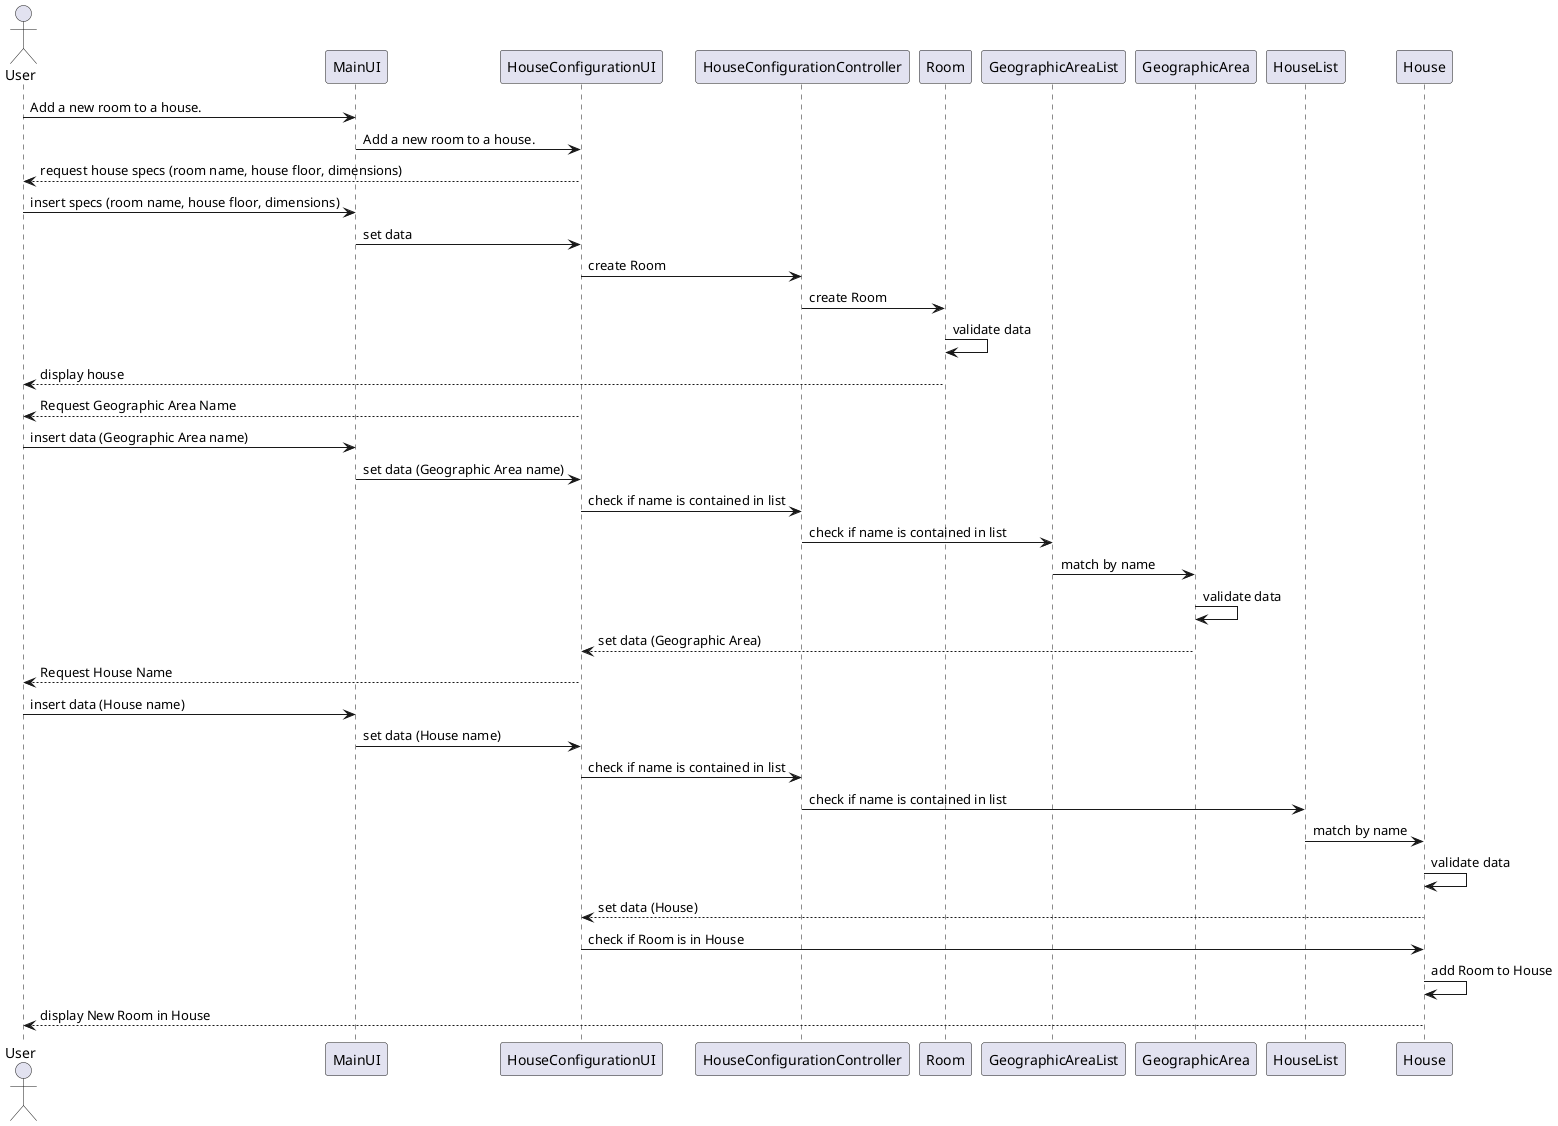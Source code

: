 @startuml
actor User
User -> MainUI: Add a new room to a house.
MainUI -> HouseConfigurationUI: Add a new room to a house.
HouseConfigurationUI --> User: request house specs (room name, house floor, dimensions)
User -> MainUI: insert specs (room name, house floor, dimensions)
MainUI -> HouseConfigurationUI: set data
HouseConfigurationUI -> HouseConfigurationController: create Room
HouseConfigurationController -> Room: create Room
Room -> Room: validate data
Room --> User: display house
HouseConfigurationUI --> User: Request Geographic Area Name
User -> MainUI: insert data (Geographic Area name)
MainUI -> HouseConfigurationUI: set data (Geographic Area name)
HouseConfigurationUI ->HouseConfigurationController: check if name is contained in list
HouseConfigurationController -> GeographicAreaList: check if name is contained in list
GeographicAreaList -> GeographicArea: match by name
GeographicArea -> GeographicArea: validate data
GeographicArea --> HouseConfigurationUI: set data (Geographic Area)
HouseConfigurationUI --> User: Request House Name
User -> MainUI: insert data (House name)
MainUI -> HouseConfigurationUI: set data (House name)
HouseConfigurationUI -> HouseConfigurationController: check if name is contained in list
HouseConfigurationController -> HouseList: check if name is contained in list
HouseList -> House: match by name
House -> House: validate data
House --> HouseConfigurationUI: set data (House)
HouseConfigurationUI -> House: check if Room is in House
House -> House: add Room to House
House --> User: display New Room in House

@enduml